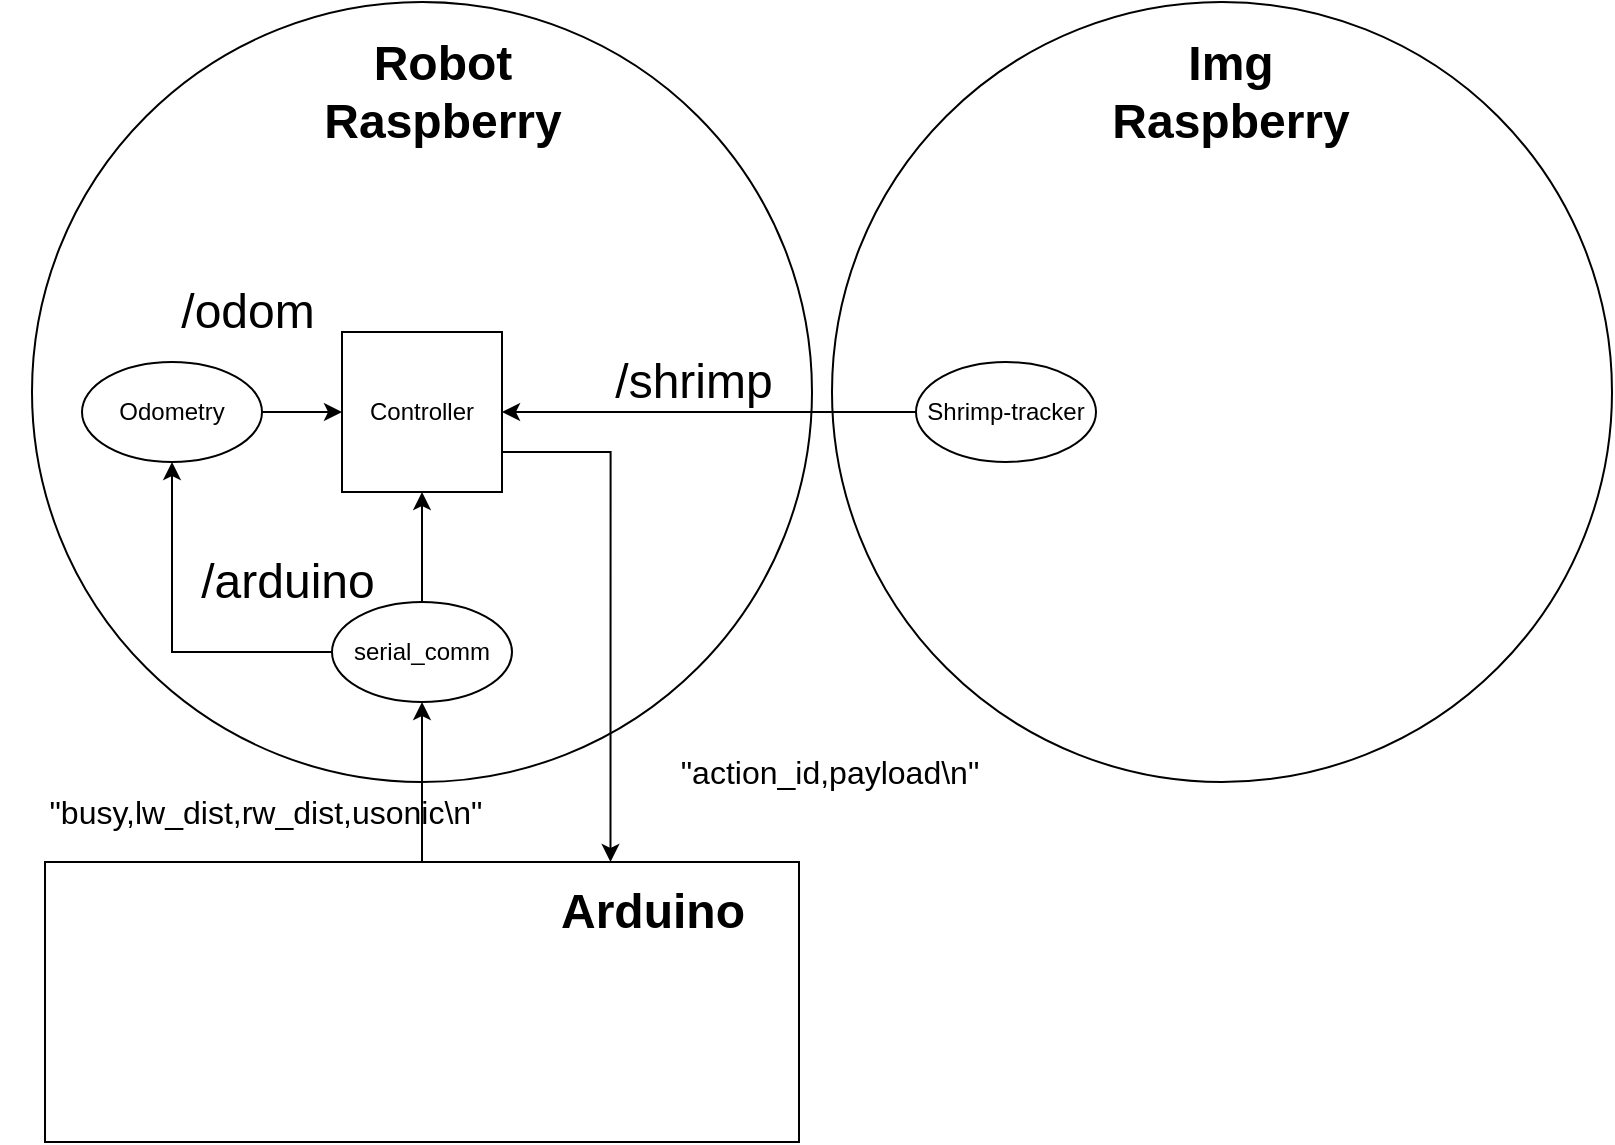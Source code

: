 <mxfile version="12.2.3" type="device" pages="1"><diagram id="ysRMwQSIb_zkEHtOpBCq" name="Page-1"><mxGraphModel dx="1340" dy="744" grid="1" gridSize="10" guides="1" tooltips="1" connect="1" arrows="1" fold="1" page="1" pageScale="1" pageWidth="850" pageHeight="1100" math="0" shadow="0"><root><mxCell id="0"/><mxCell id="1" parent="0"/><mxCell id="hpyg0ySHgJREN_mAISRW-10" value="" style="ellipse;whiteSpace=wrap;html=1;aspect=fixed;align=left;" vertex="1" parent="1"><mxGeometry x="430" y="90" width="390" height="390" as="geometry"/></mxCell><mxCell id="hpyg0ySHgJREN_mAISRW-3" value="" style="ellipse;whiteSpace=wrap;html=1;aspect=fixed;align=left;" vertex="1" parent="1"><mxGeometry x="30" y="90" width="390" height="390" as="geometry"/></mxCell><mxCell id="hpyg0ySHgJREN_mAISRW-25" style="edgeStyle=orthogonalEdgeStyle;rounded=0;orthogonalLoop=1;jettySize=auto;html=1;exitX=1;exitY=0.75;exitDx=0;exitDy=0;entryX=0.75;entryY=0;entryDx=0;entryDy=0;fontSize=24;" edge="1" parent="1" source="hpyg0ySHgJREN_mAISRW-1" target="hpyg0ySHgJREN_mAISRW-21"><mxGeometry relative="1" as="geometry"/></mxCell><mxCell id="hpyg0ySHgJREN_mAISRW-1" value="Controller" style="whiteSpace=wrap;html=1;aspect=fixed;" vertex="1" parent="1"><mxGeometry x="185" y="255" width="80" height="80" as="geometry"/></mxCell><mxCell id="hpyg0ySHgJREN_mAISRW-17" style="edgeStyle=orthogonalEdgeStyle;rounded=0;orthogonalLoop=1;jettySize=auto;html=1;exitX=0;exitY=0.5;exitDx=0;exitDy=0;entryX=0.5;entryY=1;entryDx=0;entryDy=0;fontSize=24;" edge="1" parent="1" source="hpyg0ySHgJREN_mAISRW-2" target="hpyg0ySHgJREN_mAISRW-8"><mxGeometry relative="1" as="geometry"/></mxCell><mxCell id="hpyg0ySHgJREN_mAISRW-2" value="serial_comm" style="ellipse;whiteSpace=wrap;html=1;" vertex="1" parent="1"><mxGeometry x="180" y="390" width="90" height="50" as="geometry"/></mxCell><mxCell id="hpyg0ySHgJREN_mAISRW-4" value="&lt;div&gt;Robot Raspberry&lt;br&gt;&lt;/div&gt;" style="text;html=1;strokeColor=none;fillColor=none;align=center;verticalAlign=middle;whiteSpace=wrap;rounded=0;fontSize=24;fontStyle=1" vertex="1" parent="1"><mxGeometry x="177.5" y="120" width="115" height="30" as="geometry"/></mxCell><mxCell id="hpyg0ySHgJREN_mAISRW-16" style="edgeStyle=orthogonalEdgeStyle;rounded=0;orthogonalLoop=1;jettySize=auto;html=1;exitX=1;exitY=0.5;exitDx=0;exitDy=0;entryX=0;entryY=0.5;entryDx=0;entryDy=0;fontSize=24;" edge="1" parent="1" source="hpyg0ySHgJREN_mAISRW-8" target="hpyg0ySHgJREN_mAISRW-1"><mxGeometry relative="1" as="geometry"/></mxCell><mxCell id="hpyg0ySHgJREN_mAISRW-8" value="Odometry" style="ellipse;whiteSpace=wrap;html=1;" vertex="1" parent="1"><mxGeometry x="55" y="270" width="90" height="50" as="geometry"/></mxCell><mxCell id="hpyg0ySHgJREN_mAISRW-11" value="Img Raspberry" style="text;html=1;strokeColor=none;fillColor=none;align=center;verticalAlign=middle;whiteSpace=wrap;rounded=0;fontSize=24;fontStyle=1" vertex="1" parent="1"><mxGeometry x="572" y="120" width="115" height="30" as="geometry"/></mxCell><mxCell id="hpyg0ySHgJREN_mAISRW-13" style="edgeStyle=orthogonalEdgeStyle;rounded=0;orthogonalLoop=1;jettySize=auto;html=1;exitX=0;exitY=0.5;exitDx=0;exitDy=0;entryX=1;entryY=0.5;entryDx=0;entryDy=0;fontSize=24;" edge="1" parent="1" source="hpyg0ySHgJREN_mAISRW-12" target="hpyg0ySHgJREN_mAISRW-1"><mxGeometry relative="1" as="geometry"/></mxCell><mxCell id="hpyg0ySHgJREN_mAISRW-12" value="Shrimp-tracker" style="ellipse;whiteSpace=wrap;html=1;" vertex="1" parent="1"><mxGeometry x="472" y="270" width="90" height="50" as="geometry"/></mxCell><mxCell id="hpyg0ySHgJREN_mAISRW-15" style="edgeStyle=orthogonalEdgeStyle;rounded=0;orthogonalLoop=1;jettySize=auto;html=1;exitX=0.5;exitY=0;exitDx=0;exitDy=0;entryX=0.5;entryY=1;entryDx=0;entryDy=0;fontSize=24;exitPerimeter=0;" edge="1" parent="1" source="hpyg0ySHgJREN_mAISRW-2" target="hpyg0ySHgJREN_mAISRW-1"><mxGeometry relative="1" as="geometry"><mxPoint x="235" y="400" as="sourcePoint"/><mxPoint x="235" y="345" as="targetPoint"/></mxGeometry></mxCell><mxCell id="hpyg0ySHgJREN_mAISRW-18" value="&lt;div&gt;/shrimp&lt;/div&gt;" style="text;html=1;strokeColor=none;fillColor=none;align=center;verticalAlign=middle;whiteSpace=wrap;rounded=0;fontSize=24;" vertex="1" parent="1"><mxGeometry x="340.5" y="270" width="40" height="20" as="geometry"/></mxCell><mxCell id="hpyg0ySHgJREN_mAISRW-19" value="&lt;div&gt;/arduino&lt;/div&gt;" style="text;html=1;strokeColor=none;fillColor=none;align=center;verticalAlign=middle;whiteSpace=wrap;rounded=0;fontSize=24;" vertex="1" parent="1"><mxGeometry x="137.5" y="370" width="40" height="20" as="geometry"/></mxCell><mxCell id="hpyg0ySHgJREN_mAISRW-20" value="&lt;div&gt;/odom&lt;/div&gt;" style="text;html=1;strokeColor=none;fillColor=none;align=center;verticalAlign=middle;whiteSpace=wrap;rounded=0;fontSize=24;" vertex="1" parent="1"><mxGeometry x="117.5" y="235" width="40" height="20" as="geometry"/></mxCell><mxCell id="hpyg0ySHgJREN_mAISRW-24" style="edgeStyle=orthogonalEdgeStyle;rounded=0;orthogonalLoop=1;jettySize=auto;html=1;exitX=0.5;exitY=0;exitDx=0;exitDy=0;entryX=0.5;entryY=1;entryDx=0;entryDy=0;fontSize=24;" edge="1" parent="1" source="hpyg0ySHgJREN_mAISRW-21" target="hpyg0ySHgJREN_mAISRW-2"><mxGeometry relative="1" as="geometry"/></mxCell><mxCell id="hpyg0ySHgJREN_mAISRW-21" value="" style="rounded=0;whiteSpace=wrap;html=1;fontSize=24;" vertex="1" parent="1"><mxGeometry x="36.5" y="520" width="377" height="140" as="geometry"/></mxCell><mxCell id="hpyg0ySHgJREN_mAISRW-23" value="Arduino" style="text;html=1;strokeColor=none;fillColor=none;align=center;verticalAlign=middle;whiteSpace=wrap;rounded=0;fontSize=24;fontStyle=1" vertex="1" parent="1"><mxGeometry x="283" y="530" width="115" height="30" as="geometry"/></mxCell><mxCell id="hpyg0ySHgJREN_mAISRW-26" value="&lt;div&gt;&lt;font style=&quot;font-size: 16px&quot;&gt;&quot;busy,lw_dist,rw_dist,usonic\n&quot;&lt;/font&gt;&lt;/div&gt;" style="text;html=1;strokeColor=none;fillColor=none;align=center;verticalAlign=middle;whiteSpace=wrap;rounded=0;fontSize=24;" vertex="1" parent="1"><mxGeometry x="14" y="483" width="266" height="20" as="geometry"/></mxCell><mxCell id="hpyg0ySHgJREN_mAISRW-27" value="&lt;div&gt;&lt;font style=&quot;font-size: 16px&quot;&gt;&quot;action_id,payload\n&quot;&lt;br&gt;&lt;/font&gt;&lt;/div&gt;" style="text;html=1;strokeColor=none;fillColor=none;align=center;verticalAlign=middle;whiteSpace=wrap;rounded=0;fontSize=24;" vertex="1" parent="1"><mxGeometry x="296" y="463" width="266" height="20" as="geometry"/></mxCell></root></mxGraphModel></diagram></mxfile>